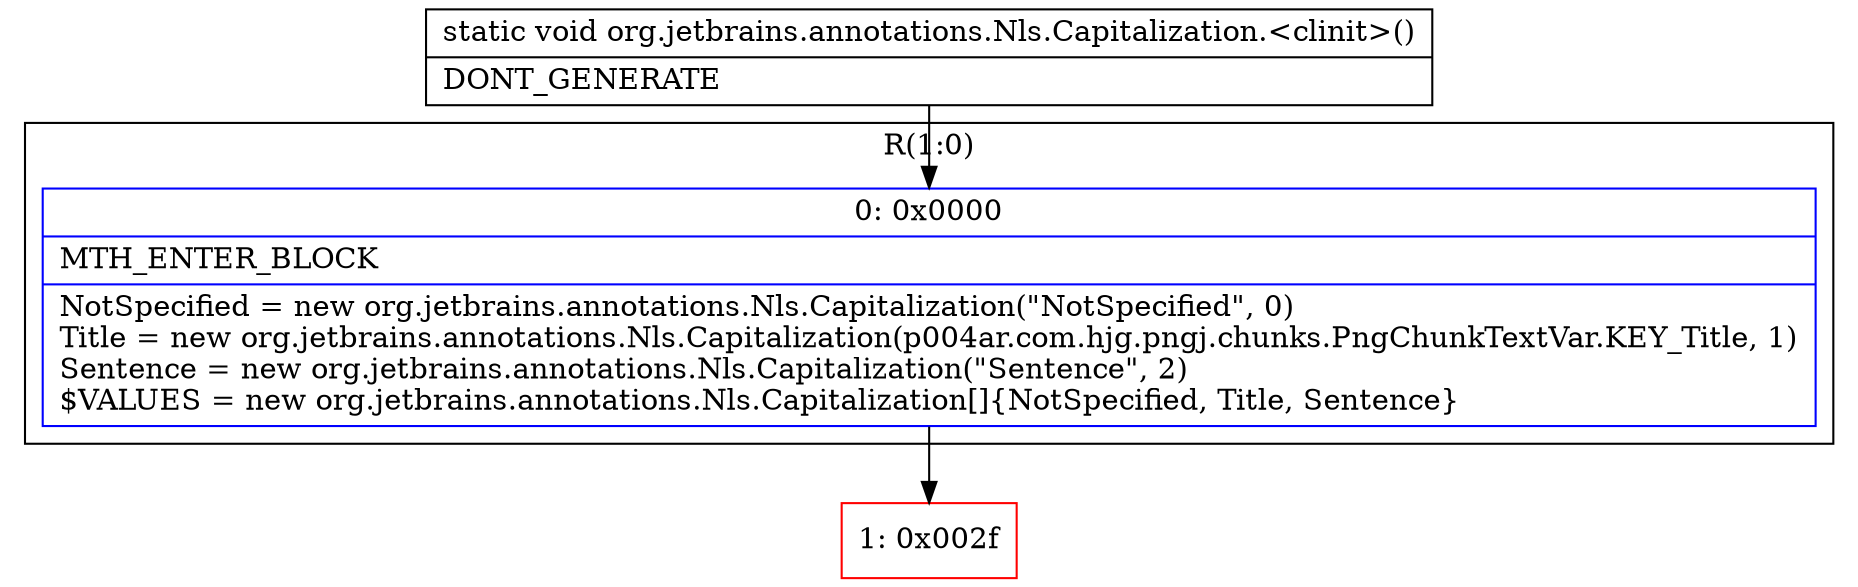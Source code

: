 digraph "CFG fororg.jetbrains.annotations.Nls.Capitalization.\<clinit\>()V" {
subgraph cluster_Region_1827406133 {
label = "R(1:0)";
node [shape=record,color=blue];
Node_0 [shape=record,label="{0\:\ 0x0000|MTH_ENTER_BLOCK\l|NotSpecified = new org.jetbrains.annotations.Nls.Capitalization(\"NotSpecified\", 0)\lTitle = new org.jetbrains.annotations.Nls.Capitalization(p004ar.com.hjg.pngj.chunks.PngChunkTextVar.KEY_Title, 1)\lSentence = new org.jetbrains.annotations.Nls.Capitalization(\"Sentence\", 2)\l$VALUES = new org.jetbrains.annotations.Nls.Capitalization[]\{NotSpecified, Title, Sentence\}\l}"];
}
Node_1 [shape=record,color=red,label="{1\:\ 0x002f}"];
MethodNode[shape=record,label="{static void org.jetbrains.annotations.Nls.Capitalization.\<clinit\>()  | DONT_GENERATE\l}"];
MethodNode -> Node_0;
Node_0 -> Node_1;
}

